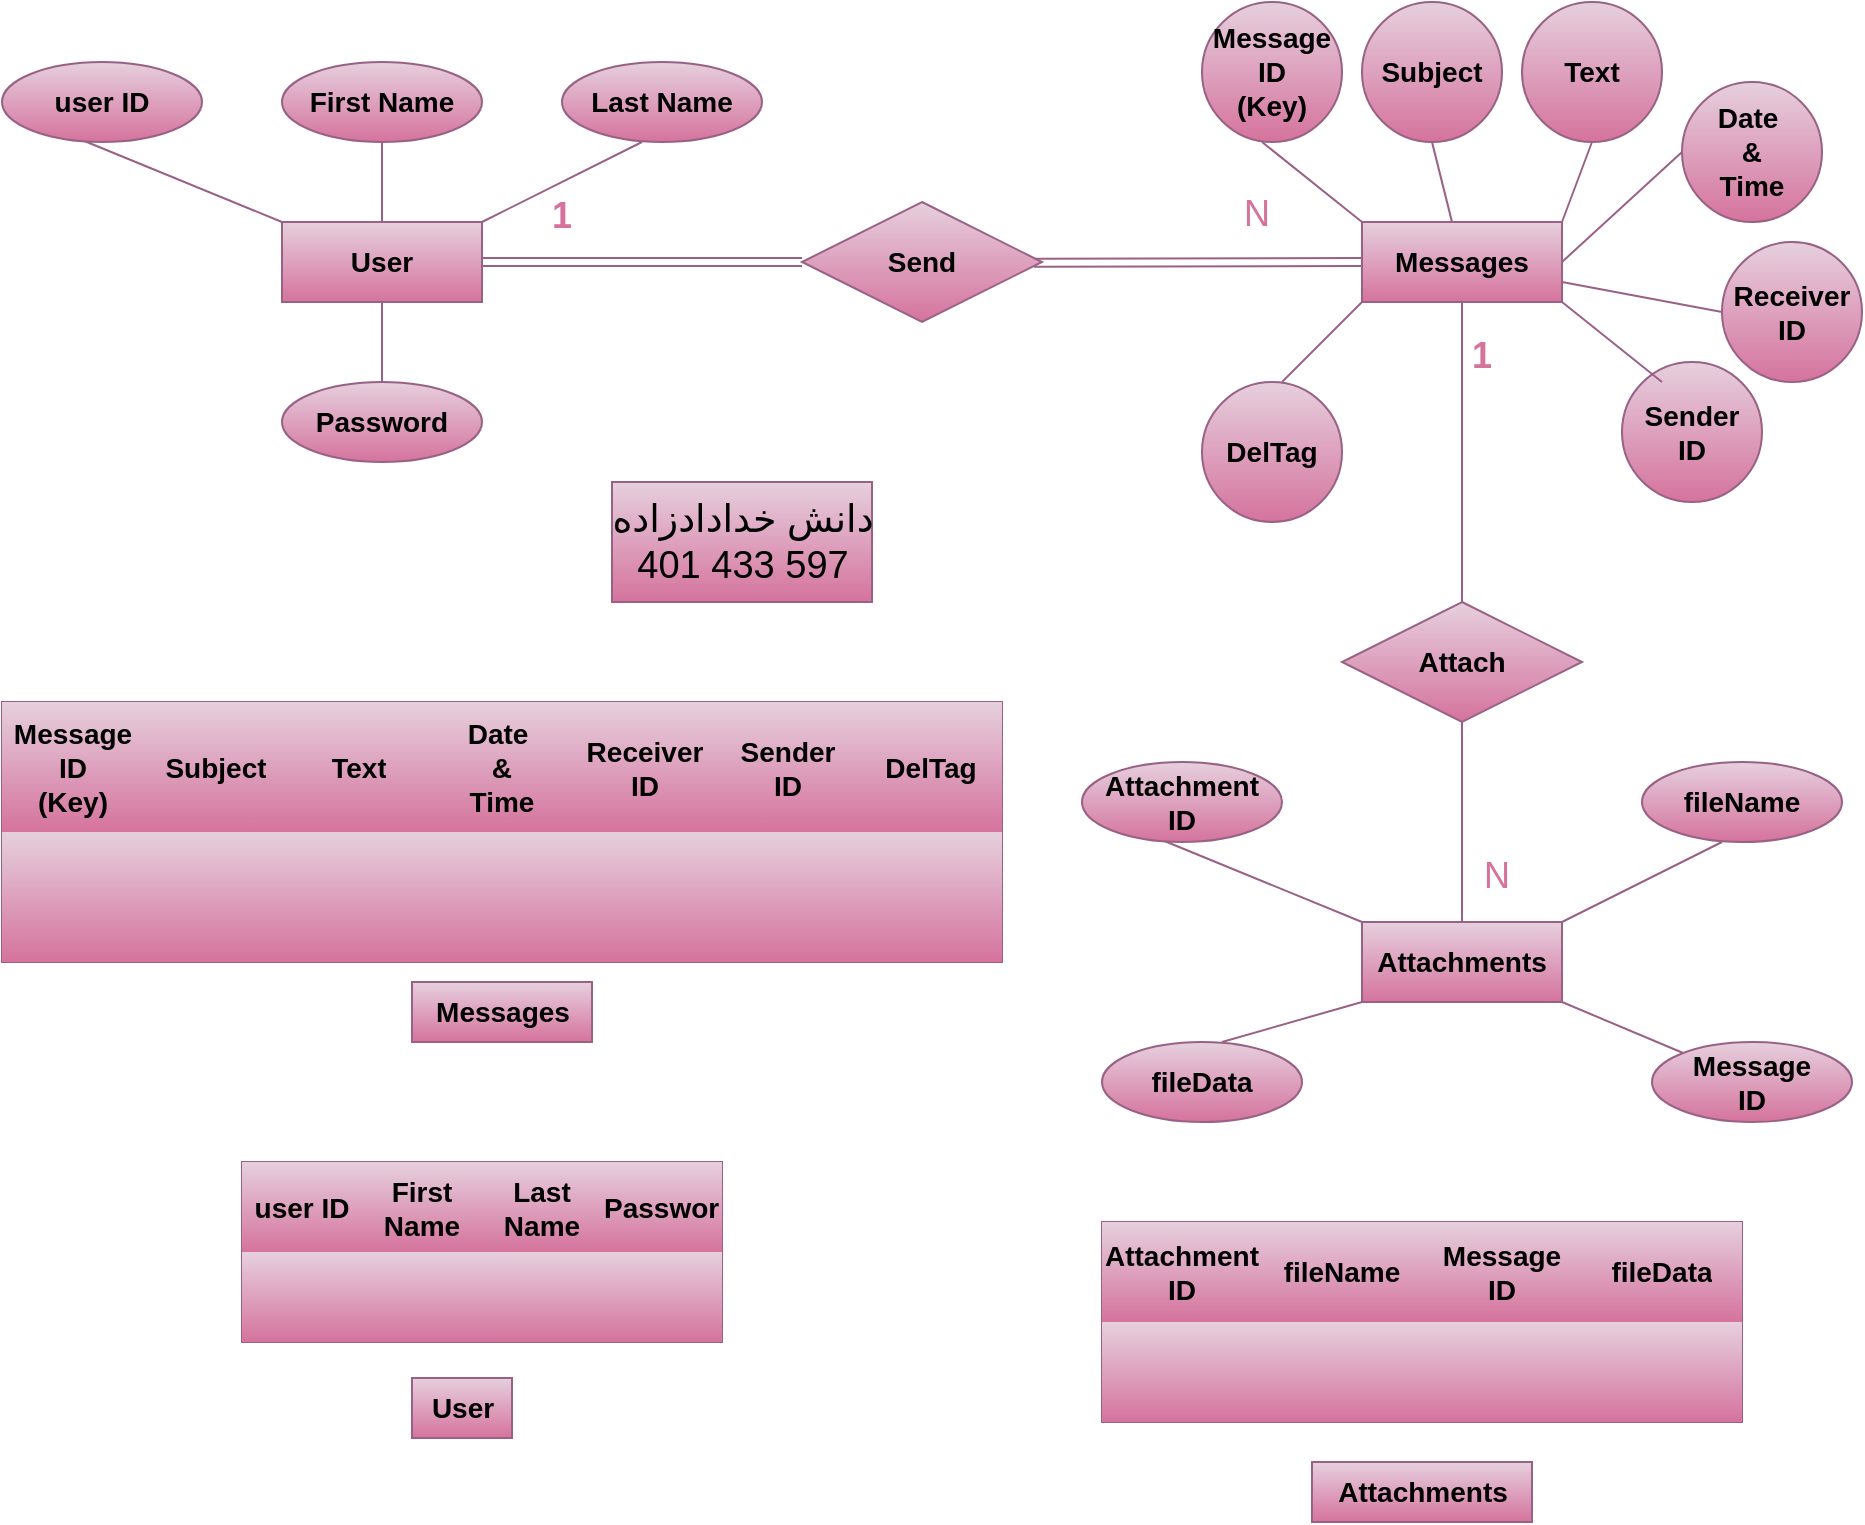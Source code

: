 <mxfile version="24.8.4">
  <diagram id="R2lEEEUBdFMjLlhIrx00" name="Page-1">
    <mxGraphModel dx="1982" dy="669" grid="1" gridSize="10" guides="1" tooltips="1" connect="1" arrows="1" fold="1" page="1" pageScale="1" pageWidth="850" pageHeight="1100" math="0" shadow="0" extFonts="Permanent Marker^https://fonts.googleapis.com/css?family=Permanent+Marker">
      <root>
        <mxCell id="0" />
        <mxCell id="1" parent="0" />
        <mxCell id="DufjBpLcltL52u9y2ums-82" value="" style="shape=table;startSize=0;container=1;collapsible=0;childLayout=tableLayout;fontSize=14;fillColor=#e6d0de;strokeColor=#996185;gradientColor=#d5739d;" vertex="1" parent="1">
          <mxGeometry x="50" y="650" width="240" height="90" as="geometry" />
        </mxCell>
        <mxCell id="DufjBpLcltL52u9y2ums-83" value="" style="shape=tableRow;horizontal=0;startSize=0;swimlaneHead=0;swimlaneBody=0;strokeColor=#996185;top=0;left=0;bottom=0;right=0;collapsible=0;dropTarget=0;fillColor=#e6d0de;points=[[0,0.5],[1,0.5]];portConstraint=eastwest;fontSize=14;gradientColor=#d5739d;" vertex="1" parent="DufjBpLcltL52u9y2ums-82">
          <mxGeometry width="240" height="45" as="geometry" />
        </mxCell>
        <mxCell id="DufjBpLcltL52u9y2ums-84" value="&lt;span style=&quot;font-size: 14px; font-weight: 700;&quot;&gt;user ID&lt;/span&gt;" style="shape=partialRectangle;html=1;whiteSpace=wrap;connectable=0;strokeColor=#996185;overflow=hidden;fillColor=#e6d0de;top=0;left=0;bottom=0;right=0;pointerEvents=1;fontSize=14;gradientColor=#d5739d;" vertex="1" parent="DufjBpLcltL52u9y2ums-83">
          <mxGeometry width="60" height="45" as="geometry">
            <mxRectangle width="60" height="45" as="alternateBounds" />
          </mxGeometry>
        </mxCell>
        <mxCell id="DufjBpLcltL52u9y2ums-85" value="&lt;span style=&quot;font-size: 14px; font-weight: 700;&quot;&gt;First Name&lt;/span&gt;" style="shape=partialRectangle;html=1;whiteSpace=wrap;connectable=0;strokeColor=#996185;overflow=hidden;fillColor=#e6d0de;top=0;left=0;bottom=0;right=0;pointerEvents=1;fontSize=14;gradientColor=#d5739d;" vertex="1" parent="DufjBpLcltL52u9y2ums-83">
          <mxGeometry x="60" width="60" height="45" as="geometry">
            <mxRectangle width="60" height="45" as="alternateBounds" />
          </mxGeometry>
        </mxCell>
        <mxCell id="DufjBpLcltL52u9y2ums-86" value="&lt;span style=&quot;font-size: 14px; font-weight: 700;&quot;&gt;Last Name&lt;/span&gt;" style="shape=partialRectangle;html=1;whiteSpace=wrap;connectable=0;strokeColor=#996185;overflow=hidden;fillColor=#e6d0de;top=0;left=0;bottom=0;right=0;pointerEvents=1;fontSize=14;gradientColor=#d5739d;" vertex="1" parent="DufjBpLcltL52u9y2ums-83">
          <mxGeometry x="120" width="60" height="45" as="geometry">
            <mxRectangle width="60" height="45" as="alternateBounds" />
          </mxGeometry>
        </mxCell>
        <mxCell id="DufjBpLcltL52u9y2ums-164" value="&lt;span style=&quot;font-size: 14px; font-weight: 700;&quot;&gt;Password&lt;/span&gt;" style="shape=partialRectangle;html=1;whiteSpace=wrap;connectable=0;strokeColor=#996185;overflow=hidden;fillColor=#e6d0de;top=0;left=0;bottom=0;right=0;pointerEvents=1;fontSize=14;gradientColor=#d5739d;" vertex="1" parent="DufjBpLcltL52u9y2ums-83">
          <mxGeometry x="180" width="60" height="45" as="geometry">
            <mxRectangle width="60" height="45" as="alternateBounds" />
          </mxGeometry>
        </mxCell>
        <mxCell id="DufjBpLcltL52u9y2ums-99" value="" style="shape=tableRow;horizontal=0;startSize=0;swimlaneHead=0;swimlaneBody=0;strokeColor=#996185;top=0;left=0;bottom=0;right=0;collapsible=0;dropTarget=0;fillColor=#e6d0de;points=[[0,0.5],[1,0.5]];portConstraint=eastwest;fontSize=14;gradientColor=#d5739d;" vertex="1" parent="DufjBpLcltL52u9y2ums-82">
          <mxGeometry y="45" width="240" height="45" as="geometry" />
        </mxCell>
        <mxCell id="DufjBpLcltL52u9y2ums-100" value="" style="shape=partialRectangle;html=1;whiteSpace=wrap;connectable=0;strokeColor=#996185;overflow=hidden;fillColor=#e6d0de;top=0;left=0;bottom=0;right=0;pointerEvents=1;fontSize=14;gradientColor=#d5739d;" vertex="1" parent="DufjBpLcltL52u9y2ums-99">
          <mxGeometry width="60" height="45" as="geometry">
            <mxRectangle width="60" height="45" as="alternateBounds" />
          </mxGeometry>
        </mxCell>
        <mxCell id="DufjBpLcltL52u9y2ums-101" value="" style="shape=partialRectangle;html=1;whiteSpace=wrap;connectable=0;strokeColor=#996185;overflow=hidden;fillColor=#e6d0de;top=0;left=0;bottom=0;right=0;pointerEvents=1;fontSize=14;gradientColor=#d5739d;" vertex="1" parent="DufjBpLcltL52u9y2ums-99">
          <mxGeometry x="60" width="60" height="45" as="geometry">
            <mxRectangle width="60" height="45" as="alternateBounds" />
          </mxGeometry>
        </mxCell>
        <mxCell id="DufjBpLcltL52u9y2ums-102" value="" style="shape=partialRectangle;html=1;whiteSpace=wrap;connectable=0;strokeColor=#996185;overflow=hidden;fillColor=#e6d0de;top=0;left=0;bottom=0;right=0;pointerEvents=1;fontSize=14;gradientColor=#d5739d;" vertex="1" parent="DufjBpLcltL52u9y2ums-99">
          <mxGeometry x="120" width="60" height="45" as="geometry">
            <mxRectangle width="60" height="45" as="alternateBounds" />
          </mxGeometry>
        </mxCell>
        <mxCell id="DufjBpLcltL52u9y2ums-165" style="shape=partialRectangle;html=1;whiteSpace=wrap;connectable=0;strokeColor=#996185;overflow=hidden;fillColor=#e6d0de;top=0;left=0;bottom=0;right=0;pointerEvents=1;fontSize=14;gradientColor=#d5739d;" vertex="1" parent="DufjBpLcltL52u9y2ums-99">
          <mxGeometry x="180" width="60" height="45" as="geometry">
            <mxRectangle width="60" height="45" as="alternateBounds" />
          </mxGeometry>
        </mxCell>
        <mxCell id="DufjBpLcltL52u9y2ums-3" value="User" style="whiteSpace=wrap;html=1;align=center;fillColor=#e6d0de;strokeColor=#996185;gradientColor=#d5739d;fontStyle=1;labelBackgroundColor=none;fontSize=14;" vertex="1" parent="1">
          <mxGeometry x="70" y="180" width="100" height="40" as="geometry" />
        </mxCell>
        <mxCell id="DufjBpLcltL52u9y2ums-12" value="" style="endArrow=none;html=1;rounded=0;entryX=0;entryY=0;entryDx=0;entryDy=0;fillColor=#e6d0de;strokeColor=#996185;gradientColor=#d5739d;fontStyle=1;labelBackgroundColor=none;align=center;fontSize=14;" edge="1" parent="1" target="DufjBpLcltL52u9y2ums-3">
          <mxGeometry relative="1" as="geometry">
            <mxPoint x="-30" y="139" as="sourcePoint" />
            <mxPoint x="130" y="139" as="targetPoint" />
          </mxGeometry>
        </mxCell>
        <mxCell id="DufjBpLcltL52u9y2ums-13" value="" style="endArrow=none;html=1;rounded=0;entryX=0.5;entryY=0;entryDx=0;entryDy=0;fillColor=#e6d0de;strokeColor=#996185;gradientColor=#d5739d;fontStyle=1;labelBackgroundColor=none;align=center;fontSize=14;" edge="1" parent="1" target="DufjBpLcltL52u9y2ums-3">
          <mxGeometry relative="1" as="geometry">
            <mxPoint x="120" y="140" as="sourcePoint" />
            <mxPoint x="120" y="190" as="targetPoint" />
          </mxGeometry>
        </mxCell>
        <mxCell id="DufjBpLcltL52u9y2ums-14" value="" style="endArrow=none;html=1;rounded=0;entryX=1;entryY=0;entryDx=0;entryDy=0;fillColor=#e6d0de;strokeColor=#996185;gradientColor=#d5739d;fontStyle=1;labelBackgroundColor=none;align=center;fontSize=14;" edge="1" parent="1" target="DufjBpLcltL52u9y2ums-3">
          <mxGeometry relative="1" as="geometry">
            <mxPoint x="250" y="140" as="sourcePoint" />
            <mxPoint x="410" y="140" as="targetPoint" />
          </mxGeometry>
        </mxCell>
        <mxCell id="DufjBpLcltL52u9y2ums-15" value="" style="endArrow=none;html=1;rounded=0;entryX=0.5;entryY=1;entryDx=0;entryDy=0;exitX=0.5;exitY=0;exitDx=0;exitDy=0;fillColor=#e6d0de;strokeColor=#996185;gradientColor=#d5739d;fontStyle=1;labelBackgroundColor=none;align=center;fontSize=14;" edge="1" parent="1" target="DufjBpLcltL52u9y2ums-3">
          <mxGeometry relative="1" as="geometry">
            <mxPoint x="120" y="260" as="sourcePoint" />
            <mxPoint x="270" y="260" as="targetPoint" />
          </mxGeometry>
        </mxCell>
        <mxCell id="DufjBpLcltL52u9y2ums-18" value="user ID" style="ellipse;whiteSpace=wrap;html=1;align=center;fillColor=#e6d0de;strokeColor=#996185;gradientColor=#d5739d;fontStyle=1;labelBackgroundColor=none;fontSize=14;" vertex="1" parent="1">
          <mxGeometry x="-70" y="100" width="100" height="40" as="geometry" />
        </mxCell>
        <mxCell id="DufjBpLcltL52u9y2ums-19" value="First Name" style="ellipse;whiteSpace=wrap;html=1;align=center;fillColor=#e6d0de;strokeColor=#996185;gradientColor=#d5739d;fontStyle=1;labelBackgroundColor=none;fontSize=14;" vertex="1" parent="1">
          <mxGeometry x="70" y="100" width="100" height="40" as="geometry" />
        </mxCell>
        <mxCell id="DufjBpLcltL52u9y2ums-20" value="Last Name" style="ellipse;whiteSpace=wrap;html=1;align=center;fillColor=#e6d0de;strokeColor=#996185;gradientColor=#d5739d;fontStyle=1;labelBackgroundColor=none;fontSize=14;" vertex="1" parent="1">
          <mxGeometry x="210" y="100" width="100" height="40" as="geometry" />
        </mxCell>
        <mxCell id="DufjBpLcltL52u9y2ums-21" value="Password" style="ellipse;whiteSpace=wrap;html=1;align=center;fillColor=#e6d0de;strokeColor=#996185;gradientColor=#d5739d;fontStyle=1;labelBackgroundColor=none;fontSize=14;" vertex="1" parent="1">
          <mxGeometry x="70" y="260" width="100" height="40" as="geometry" />
        </mxCell>
        <mxCell id="DufjBpLcltL52u9y2ums-22" value="" style="shape=link;html=1;rounded=0;entryX=1;entryY=0.5;entryDx=0;entryDy=0;exitX=0;exitY=0.5;exitDx=0;exitDy=0;fontStyle=1;labelBackgroundColor=none;align=center;fillColor=#e6d0de;gradientColor=#d5739d;strokeColor=#996185;fontSize=14;" edge="1" parent="1" source="DufjBpLcltL52u9y2ums-25" target="DufjBpLcltL52u9y2ums-3">
          <mxGeometry relative="1" as="geometry">
            <mxPoint x="370" y="200" as="sourcePoint" />
            <mxPoint x="260" y="160" as="targetPoint" />
          </mxGeometry>
        </mxCell>
        <mxCell id="DufjBpLcltL52u9y2ums-23" value="&lt;font color=&quot;#d5739d&quot; style=&quot;font-size: 18px;&quot;&gt;1&lt;/font&gt;" style="resizable=0;html=1;whiteSpace=wrap;align=center;verticalAlign=bottom;fontStyle=1;labelBackgroundColor=none;fontSize=14;" connectable="0" vertex="1" parent="DufjBpLcltL52u9y2ums-22">
          <mxGeometry x="1" relative="1" as="geometry">
            <mxPoint x="40" y="-10" as="offset" />
          </mxGeometry>
        </mxCell>
        <mxCell id="DufjBpLcltL52u9y2ums-25" value="Send" style="shape=rhombus;perimeter=rhombusPerimeter;whiteSpace=wrap;html=1;align=center;fontStyle=1;labelBackgroundColor=none;fillColor=#e6d0de;gradientColor=#d5739d;strokeColor=#996185;fontSize=14;" vertex="1" parent="1">
          <mxGeometry x="330" y="170" width="120" height="60" as="geometry" />
        </mxCell>
        <mxCell id="DufjBpLcltL52u9y2ums-26" value="Messages " style="whiteSpace=wrap;html=1;align=center;fontStyle=1;labelBackgroundColor=none;fillColor=#e6d0de;gradientColor=#d5739d;strokeColor=#996185;fontSize=14;" vertex="1" parent="1">
          <mxGeometry x="610" y="180" width="100" height="40" as="geometry" />
        </mxCell>
        <mxCell id="DufjBpLcltL52u9y2ums-33" value="&lt;font style=&quot;font-size: 14px;&quot;&gt;Message&lt;/font&gt;&lt;div style=&quot;font-size: 14px;&quot;&gt;&lt;font style=&quot;font-size: 14px;&quot;&gt;ID&lt;/font&gt;&lt;/div&gt;&lt;div style=&quot;font-size: 14px;&quot;&gt;&lt;font style=&quot;font-size: 14px;&quot;&gt;(Key)&lt;/font&gt;&lt;/div&gt;" style="ellipse;whiteSpace=wrap;html=1;align=center;fontStyle=1;labelBackgroundColor=none;fillColor=#e6d0de;gradientColor=#d5739d;strokeColor=#996185;fontSize=14;" vertex="1" parent="1">
          <mxGeometry x="530" y="70" width="70" height="70" as="geometry" />
        </mxCell>
        <mxCell id="DufjBpLcltL52u9y2ums-36" value="Subject" style="ellipse;whiteSpace=wrap;html=1;align=center;fontStyle=1;labelBackgroundColor=none;fillColor=#e6d0de;gradientColor=#d5739d;strokeColor=#996185;fontSize=14;" vertex="1" parent="1">
          <mxGeometry x="610" y="70" width="70" height="70" as="geometry" />
        </mxCell>
        <mxCell id="DufjBpLcltL52u9y2ums-43" value="Text" style="ellipse;whiteSpace=wrap;html=1;align=center;fontStyle=1;labelBackgroundColor=none;fillColor=#e6d0de;gradientColor=#d5739d;strokeColor=#996185;fontSize=14;" vertex="1" parent="1">
          <mxGeometry x="690" y="70" width="70" height="70" as="geometry" />
        </mxCell>
        <mxCell id="DufjBpLcltL52u9y2ums-44" value="Date&amp;nbsp;&lt;div style=&quot;font-size: 14px;&quot;&gt;&amp;amp;&lt;/div&gt;&lt;div style=&quot;font-size: 14px;&quot;&gt;Time&lt;/div&gt;" style="ellipse;whiteSpace=wrap;html=1;align=center;fontStyle=1;labelBackgroundColor=none;fillColor=#e6d0de;gradientColor=#d5739d;strokeColor=#996185;fontSize=14;" vertex="1" parent="1">
          <mxGeometry x="770" y="110" width="70" height="70" as="geometry" />
        </mxCell>
        <mxCell id="DufjBpLcltL52u9y2ums-45" value="Sender&lt;div style=&quot;font-size: 14px;&quot;&gt;ID&lt;/div&gt;" style="ellipse;whiteSpace=wrap;html=1;align=center;fontStyle=1;labelBackgroundColor=none;fillColor=#e6d0de;gradientColor=#d5739d;strokeColor=#996185;fontSize=14;" vertex="1" parent="1">
          <mxGeometry x="740" y="250" width="70" height="70" as="geometry" />
        </mxCell>
        <mxCell id="DufjBpLcltL52u9y2ums-46" value="Receiver&lt;div style=&quot;font-size: 14px;&quot;&gt;ID&lt;/div&gt;" style="ellipse;whiteSpace=wrap;html=1;align=center;fontStyle=1;labelBackgroundColor=none;fillColor=#e6d0de;gradientColor=#d5739d;strokeColor=#996185;fontSize=14;" vertex="1" parent="1">
          <mxGeometry x="790" y="190" width="70" height="70" as="geometry" />
        </mxCell>
        <mxCell id="DufjBpLcltL52u9y2ums-47" value="DelTag" style="ellipse;whiteSpace=wrap;html=1;align=center;fontStyle=1;labelBackgroundColor=none;fillColor=#e6d0de;gradientColor=#d5739d;strokeColor=#996185;fontSize=14;" vertex="1" parent="1">
          <mxGeometry x="530" y="260" width="70" height="70" as="geometry" />
        </mxCell>
        <mxCell id="DufjBpLcltL52u9y2ums-50" value="" style="endArrow=none;html=1;rounded=0;entryX=0;entryY=0;entryDx=0;entryDy=0;fontStyle=1;labelBackgroundColor=none;align=center;fillColor=#e6d0de;gradientColor=#d5739d;strokeColor=#996185;fontSize=14;" edge="1" parent="1" target="DufjBpLcltL52u9y2ums-26">
          <mxGeometry relative="1" as="geometry">
            <mxPoint x="560" y="140" as="sourcePoint" />
            <mxPoint x="720" y="140" as="targetPoint" />
          </mxGeometry>
        </mxCell>
        <mxCell id="DufjBpLcltL52u9y2ums-51" value="" style="endArrow=none;html=1;rounded=0;exitX=0.5;exitY=1;exitDx=0;exitDy=0;fontStyle=1;labelBackgroundColor=none;align=center;fillColor=#e6d0de;gradientColor=#d5739d;strokeColor=#996185;fontSize=14;" edge="1" parent="1" source="DufjBpLcltL52u9y2ums-36" target="DufjBpLcltL52u9y2ums-26">
          <mxGeometry relative="1" as="geometry">
            <mxPoint x="650" y="140" as="sourcePoint" />
            <mxPoint x="700" y="180" as="targetPoint" />
          </mxGeometry>
        </mxCell>
        <mxCell id="DufjBpLcltL52u9y2ums-52" value="" style="endArrow=none;html=1;rounded=0;entryX=1;entryY=0;entryDx=0;entryDy=0;exitX=0.5;exitY=1;exitDx=0;exitDy=0;fontStyle=1;labelBackgroundColor=none;align=center;fillColor=#e6d0de;gradientColor=#d5739d;strokeColor=#996185;fontSize=14;" edge="1" parent="1" source="DufjBpLcltL52u9y2ums-43" target="DufjBpLcltL52u9y2ums-26">
          <mxGeometry relative="1" as="geometry">
            <mxPoint x="580" y="160" as="sourcePoint" />
            <mxPoint x="630" y="200" as="targetPoint" />
          </mxGeometry>
        </mxCell>
        <mxCell id="DufjBpLcltL52u9y2ums-53" value="" style="endArrow=none;html=1;rounded=0;fontStyle=1;labelBackgroundColor=none;align=center;fillColor=#e6d0de;gradientColor=#d5739d;strokeColor=#996185;fontSize=14;" edge="1" parent="1">
          <mxGeometry relative="1" as="geometry">
            <mxPoint x="710" y="220" as="sourcePoint" />
            <mxPoint x="760" y="260" as="targetPoint" />
          </mxGeometry>
        </mxCell>
        <mxCell id="DufjBpLcltL52u9y2ums-54" value="" style="endArrow=none;html=1;rounded=0;entryX=0;entryY=0.5;entryDx=0;entryDy=0;fontStyle=1;labelBackgroundColor=none;align=center;fillColor=#e6d0de;gradientColor=#d5739d;strokeColor=#996185;fontSize=14;" edge="1" parent="1" target="DufjBpLcltL52u9y2ums-44">
          <mxGeometry relative="1" as="geometry">
            <mxPoint x="710" y="200" as="sourcePoint" />
            <mxPoint x="760" y="240" as="targetPoint" />
          </mxGeometry>
        </mxCell>
        <mxCell id="DufjBpLcltL52u9y2ums-55" value="" style="endArrow=none;html=1;rounded=0;entryX=0;entryY=0.5;entryDx=0;entryDy=0;fontStyle=1;labelBackgroundColor=none;align=center;fillColor=#e6d0de;gradientColor=#d5739d;strokeColor=#996185;fontSize=14;" edge="1" parent="1" target="DufjBpLcltL52u9y2ums-46">
          <mxGeometry relative="1" as="geometry">
            <mxPoint x="710" y="210" as="sourcePoint" />
            <mxPoint x="659" y="270" as="targetPoint" />
          </mxGeometry>
        </mxCell>
        <mxCell id="DufjBpLcltL52u9y2ums-58" value="" style="endArrow=none;html=1;rounded=0;entryX=0;entryY=0;entryDx=0;entryDy=0;exitX=0;exitY=1;exitDx=0;exitDy=0;fontStyle=1;labelBackgroundColor=none;align=center;fillColor=#e6d0de;gradientColor=#d5739d;strokeColor=#996185;fontSize=14;" edge="1" parent="1" source="DufjBpLcltL52u9y2ums-26">
          <mxGeometry relative="1" as="geometry">
            <mxPoint x="520" y="220" as="sourcePoint" />
            <mxPoint x="570" y="260" as="targetPoint" />
          </mxGeometry>
        </mxCell>
        <mxCell id="DufjBpLcltL52u9y2ums-59" value="" style="shape=link;html=1;rounded=0;exitX=0.967;exitY=0.507;exitDx=0;exitDy=0;exitPerimeter=0;fillColor=#e6d0de;gradientColor=#d5739d;strokeColor=#996185;fontSize=14;" edge="1" parent="1" source="DufjBpLcltL52u9y2ums-25">
          <mxGeometry relative="1" as="geometry">
            <mxPoint x="460" y="200" as="sourcePoint" />
            <mxPoint x="610" y="200" as="targetPoint" />
          </mxGeometry>
        </mxCell>
        <mxCell id="DufjBpLcltL52u9y2ums-60" value="&lt;font color=&quot;#d5739d&quot; style=&quot;font-size: 18px;&quot;&gt;N&lt;/font&gt;" style="resizable=0;html=1;whiteSpace=wrap;align=right;verticalAlign=bottom;fontSize=14;" connectable="0" vertex="1" parent="DufjBpLcltL52u9y2ums-59">
          <mxGeometry x="1" relative="1" as="geometry">
            <mxPoint x="-45" y="-10" as="offset" />
          </mxGeometry>
        </mxCell>
        <mxCell id="DufjBpLcltL52u9y2ums-62" value="Attachments " style="whiteSpace=wrap;html=1;align=center;fillColor=#e6d0de;strokeColor=#996185;gradientColor=#d5739d;fontStyle=1;labelBackgroundColor=none;fontSize=14;" vertex="1" parent="1">
          <mxGeometry x="610" y="530" width="100" height="40" as="geometry" />
        </mxCell>
        <mxCell id="DufjBpLcltL52u9y2ums-63" value="" style="endArrow=none;html=1;rounded=0;entryX=0;entryY=0;entryDx=0;entryDy=0;fillColor=#e6d0de;strokeColor=#996185;gradientColor=#d5739d;fontStyle=1;labelBackgroundColor=none;align=center;fontSize=14;" edge="1" parent="1" target="DufjBpLcltL52u9y2ums-62">
          <mxGeometry relative="1" as="geometry">
            <mxPoint x="510" y="489" as="sourcePoint" />
            <mxPoint x="670" y="489" as="targetPoint" />
          </mxGeometry>
        </mxCell>
        <mxCell id="DufjBpLcltL52u9y2ums-64" value="" style="endArrow=none;html=1;rounded=0;entryX=0.5;entryY=0;entryDx=0;entryDy=0;fillColor=#e6d0de;strokeColor=#996185;gradientColor=#d5739d;fontStyle=1;labelBackgroundColor=none;align=center;exitX=0.5;exitY=1;exitDx=0;exitDy=0;fontSize=14;" edge="1" parent="1" target="DufjBpLcltL52u9y2ums-62" source="DufjBpLcltL52u9y2ums-78">
          <mxGeometry relative="1" as="geometry">
            <mxPoint x="660" y="440" as="sourcePoint" />
            <mxPoint x="660" y="540" as="targetPoint" />
          </mxGeometry>
        </mxCell>
        <mxCell id="DufjBpLcltL52u9y2ums-65" value="" style="endArrow=none;html=1;rounded=0;entryX=1;entryY=0;entryDx=0;entryDy=0;fillColor=#e6d0de;strokeColor=#996185;gradientColor=#d5739d;fontStyle=1;labelBackgroundColor=none;align=center;fontSize=14;" edge="1" parent="1" target="DufjBpLcltL52u9y2ums-62">
          <mxGeometry relative="1" as="geometry">
            <mxPoint x="790" y="490" as="sourcePoint" />
            <mxPoint x="950" y="490" as="targetPoint" />
          </mxGeometry>
        </mxCell>
        <mxCell id="DufjBpLcltL52u9y2ums-66" value="" style="endArrow=none;html=1;rounded=0;entryX=1;entryY=1;entryDx=0;entryDy=0;fillColor=#e6d0de;strokeColor=#996185;gradientColor=#d5739d;fontStyle=1;labelBackgroundColor=none;align=center;fontSize=14;" edge="1" parent="1" target="DufjBpLcltL52u9y2ums-62" source="DufjBpLcltL52u9y2ums-70">
          <mxGeometry relative="1" as="geometry">
            <mxPoint x="660" y="610" as="sourcePoint" />
            <mxPoint x="810" y="610" as="targetPoint" />
          </mxGeometry>
        </mxCell>
        <mxCell id="DufjBpLcltL52u9y2ums-67" value="Attachment&lt;div style=&quot;font-size: 14px;&quot;&gt;ID&lt;/div&gt;" style="ellipse;whiteSpace=wrap;html=1;align=center;fillColor=#e6d0de;strokeColor=#996185;gradientColor=#d5739d;fontStyle=1;labelBackgroundColor=none;fontSize=14;" vertex="1" parent="1">
          <mxGeometry x="470" y="450" width="100" height="40" as="geometry" />
        </mxCell>
        <mxCell id="DufjBpLcltL52u9y2ums-68" value="fileData" style="ellipse;whiteSpace=wrap;html=1;align=center;fillColor=#e6d0de;strokeColor=#996185;gradientColor=#d5739d;fontStyle=1;labelBackgroundColor=none;fontSize=14;" vertex="1" parent="1">
          <mxGeometry x="480" y="590" width="100" height="40" as="geometry" />
        </mxCell>
        <mxCell id="DufjBpLcltL52u9y2ums-69" value="fileName" style="ellipse;whiteSpace=wrap;html=1;align=center;fillColor=#e6d0de;strokeColor=#996185;gradientColor=#d5739d;fontStyle=1;labelBackgroundColor=none;fontSize=14;" vertex="1" parent="1">
          <mxGeometry x="750" y="450" width="100" height="40" as="geometry" />
        </mxCell>
        <mxCell id="DufjBpLcltL52u9y2ums-70" value="Message&lt;div style=&quot;font-size: 14px;&quot;&gt;ID&lt;/div&gt;" style="ellipse;whiteSpace=wrap;html=1;align=center;fillColor=#e6d0de;strokeColor=#996185;gradientColor=#d5739d;fontStyle=1;labelBackgroundColor=none;fontSize=14;" vertex="1" parent="1">
          <mxGeometry x="755" y="590" width="100" height="40" as="geometry" />
        </mxCell>
        <mxCell id="DufjBpLcltL52u9y2ums-76" value="" style="endArrow=none;html=1;rounded=0;exitX=0;exitY=1;exitDx=0;exitDy=0;fillColor=#e6d0de;gradientColor=#d5739d;strokeColor=#996185;fontSize=14;" edge="1" parent="1" source="DufjBpLcltL52u9y2ums-62">
          <mxGeometry relative="1" as="geometry">
            <mxPoint x="380" y="590" as="sourcePoint" />
            <mxPoint x="540" y="590" as="targetPoint" />
          </mxGeometry>
        </mxCell>
        <mxCell id="DufjBpLcltL52u9y2ums-78" value="&lt;span style=&quot;font-weight: 700; font-size: 14px;&quot;&gt;Attach&lt;/span&gt;" style="shape=rhombus;perimeter=rhombusPerimeter;whiteSpace=wrap;html=1;align=center;fillColor=#e6d0de;gradientColor=#d5739d;strokeColor=#996185;fontSize=14;" vertex="1" parent="1">
          <mxGeometry x="600" y="370" width="120" height="60" as="geometry" />
        </mxCell>
        <mxCell id="DufjBpLcltL52u9y2ums-79" value="" style="endArrow=none;html=1;rounded=0;exitX=0.5;exitY=0;exitDx=0;exitDy=0;entryX=0.5;entryY=1;entryDx=0;entryDy=0;fillColor=#e6d0de;gradientColor=#d5739d;strokeColor=#996185;fontSize=14;" edge="1" parent="1" source="DufjBpLcltL52u9y2ums-78" target="DufjBpLcltL52u9y2ums-26">
          <mxGeometry relative="1" as="geometry">
            <mxPoint x="620" y="320" as="sourcePoint" />
            <mxPoint x="780" y="320" as="targetPoint" />
          </mxGeometry>
        </mxCell>
        <mxCell id="DufjBpLcltL52u9y2ums-80" value="&lt;font color=&quot;#d5739d&quot; style=&quot;font-size: 18px;&quot;&gt;1&lt;/font&gt;" style="resizable=0;html=1;whiteSpace=wrap;align=center;verticalAlign=bottom;fontStyle=1;labelBackgroundColor=none;fontSize=14;" connectable="0" vertex="1" parent="1">
          <mxGeometry x="670" y="260" as="geometry" />
        </mxCell>
        <mxCell id="DufjBpLcltL52u9y2ums-81" value="&lt;font color=&quot;#d5739d&quot; style=&quot;font-size: 18px;&quot;&gt;N&lt;/font&gt;" style="resizable=0;html=1;whiteSpace=wrap;align=right;verticalAlign=bottom;fontSize=14;" connectable="0" vertex="1" parent="1">
          <mxGeometry x="574.569" y="200.001" as="geometry">
            <mxPoint x="111" y="320" as="offset" />
          </mxGeometry>
        </mxCell>
        <mxCell id="DufjBpLcltL52u9y2ums-168" value="&lt;span style=&quot;font-size: 14px; font-weight: 700; text-wrap-mode: wrap;&quot;&gt;User&lt;/span&gt;" style="text;html=1;align=center;verticalAlign=middle;resizable=0;points=[];autosize=1;strokeColor=#996185;fillColor=#e6d0de;fontSize=14;gradientColor=#d5739d;" vertex="1" parent="1">
          <mxGeometry x="135" y="758" width="50" height="30" as="geometry" />
        </mxCell>
        <mxCell id="DufjBpLcltL52u9y2ums-169" value="" style="shape=table;startSize=0;container=1;collapsible=0;childLayout=tableLayout;fontSize=14;fillColor=#e6d0de;gradientColor=#d5739d;strokeColor=#996185;" vertex="1" parent="1">
          <mxGeometry x="-70" y="420" width="500" height="130" as="geometry" />
        </mxCell>
        <mxCell id="DufjBpLcltL52u9y2ums-170" value="" style="shape=tableRow;horizontal=0;startSize=0;swimlaneHead=0;swimlaneBody=0;strokeColor=#996185;top=0;left=0;bottom=0;right=0;collapsible=0;dropTarget=0;fillColor=#e6d0de;points=[[0,0.5],[1,0.5]];portConstraint=eastwest;fontSize=14;gradientColor=#d5739d;" vertex="1" parent="DufjBpLcltL52u9y2ums-169">
          <mxGeometry width="500" height="65" as="geometry" />
        </mxCell>
        <mxCell id="DufjBpLcltL52u9y2ums-171" value="&lt;font style=&quot;font-weight: 700; font-size: 14px;&quot;&gt;Message&lt;/font&gt;&lt;div style=&quot;font-weight: 700; font-size: 14px;&quot;&gt;ID&lt;/div&gt;&lt;div style=&quot;font-weight: 700; font-size: 14px;&quot;&gt;(Key)&lt;/div&gt;" style="shape=partialRectangle;html=1;whiteSpace=wrap;connectable=0;strokeColor=#996185;overflow=hidden;fillColor=#e6d0de;top=0;left=0;bottom=0;right=0;pointerEvents=1;fontSize=14;gradientColor=#d5739d;" vertex="1" parent="DufjBpLcltL52u9y2ums-170">
          <mxGeometry width="71" height="65" as="geometry">
            <mxRectangle width="71" height="65" as="alternateBounds" />
          </mxGeometry>
        </mxCell>
        <mxCell id="DufjBpLcltL52u9y2ums-172" value="&lt;span style=&quot;font-size: 14px; font-weight: 700;&quot;&gt;Subject&lt;/span&gt;" style="shape=partialRectangle;html=1;whiteSpace=wrap;connectable=0;strokeColor=#996185;overflow=hidden;fillColor=#e6d0de;top=0;left=0;bottom=0;right=0;pointerEvents=1;fontSize=14;gradientColor=#d5739d;" vertex="1" parent="DufjBpLcltL52u9y2ums-170">
          <mxGeometry x="71" width="72" height="65" as="geometry">
            <mxRectangle width="72" height="65" as="alternateBounds" />
          </mxGeometry>
        </mxCell>
        <mxCell id="DufjBpLcltL52u9y2ums-173" value="&lt;span style=&quot;font-size: 14px; font-weight: 700;&quot;&gt;Text&lt;/span&gt;" style="shape=partialRectangle;html=1;whiteSpace=wrap;connectable=0;strokeColor=#996185;overflow=hidden;fillColor=#e6d0de;top=0;left=0;bottom=0;right=0;pointerEvents=1;fontSize=14;gradientColor=#d5739d;" vertex="1" parent="DufjBpLcltL52u9y2ums-170">
          <mxGeometry x="143" width="71" height="65" as="geometry">
            <mxRectangle width="71" height="65" as="alternateBounds" />
          </mxGeometry>
        </mxCell>
        <mxCell id="DufjBpLcltL52u9y2ums-174" value="&lt;span style=&quot;font-size: 14px; font-weight: 700;&quot;&gt;Date&amp;nbsp;&lt;/span&gt;&lt;div style=&quot;font-size: 14px; font-weight: 700;&quot;&gt;&amp;amp;&lt;/div&gt;&lt;div style=&quot;font-size: 14px; font-weight: 700;&quot;&gt;Time&lt;/div&gt;" style="shape=partialRectangle;html=1;whiteSpace=wrap;connectable=0;strokeColor=#996185;overflow=hidden;fillColor=#e6d0de;top=0;left=0;bottom=0;right=0;pointerEvents=1;fontSize=14;gradientColor=#d5739d;" vertex="1" parent="DufjBpLcltL52u9y2ums-170">
          <mxGeometry x="214" width="72" height="65" as="geometry">
            <mxRectangle width="72" height="65" as="alternateBounds" />
          </mxGeometry>
        </mxCell>
        <mxCell id="DufjBpLcltL52u9y2ums-185" value="&lt;span style=&quot;font-size: 14px; font-weight: 700;&quot;&gt;Receiver&lt;/span&gt;&lt;div style=&quot;font-size: 14px; font-weight: 700;&quot;&gt;ID&lt;/div&gt;" style="shape=partialRectangle;html=1;whiteSpace=wrap;connectable=0;strokeColor=#996185;overflow=hidden;fillColor=#e6d0de;top=0;left=0;bottom=0;right=0;pointerEvents=1;fontSize=14;gradientColor=#d5739d;" vertex="1" parent="DufjBpLcltL52u9y2ums-170">
          <mxGeometry x="286" width="71" height="65" as="geometry">
            <mxRectangle width="71" height="65" as="alternateBounds" />
          </mxGeometry>
        </mxCell>
        <mxCell id="DufjBpLcltL52u9y2ums-183" value="&lt;span style=&quot;font-size: 14px; font-weight: 700;&quot;&gt;Sender&lt;/span&gt;&lt;div style=&quot;font-size: 14px; font-weight: 700;&quot;&gt;ID&lt;/div&gt;" style="shape=partialRectangle;html=1;whiteSpace=wrap;connectable=0;strokeColor=#996185;overflow=hidden;fillColor=#e6d0de;top=0;left=0;bottom=0;right=0;pointerEvents=1;fontSize=14;gradientColor=#d5739d;" vertex="1" parent="DufjBpLcltL52u9y2ums-170">
          <mxGeometry x="357" width="72" height="65" as="geometry">
            <mxRectangle width="72" height="65" as="alternateBounds" />
          </mxGeometry>
        </mxCell>
        <mxCell id="DufjBpLcltL52u9y2ums-181" value="&lt;span style=&quot;font-size: 14px; font-weight: 700;&quot;&gt;DelTag&lt;/span&gt;" style="shape=partialRectangle;html=1;whiteSpace=wrap;connectable=0;strokeColor=#996185;overflow=hidden;fillColor=#e6d0de;top=0;left=0;bottom=0;right=0;pointerEvents=1;fontSize=14;gradientColor=#d5739d;" vertex="1" parent="DufjBpLcltL52u9y2ums-170">
          <mxGeometry x="429" width="71" height="65" as="geometry">
            <mxRectangle width="71" height="65" as="alternateBounds" />
          </mxGeometry>
        </mxCell>
        <mxCell id="DufjBpLcltL52u9y2ums-175" value="" style="shape=tableRow;horizontal=0;startSize=0;swimlaneHead=0;swimlaneBody=0;strokeColor=#996185;top=0;left=0;bottom=0;right=0;collapsible=0;dropTarget=0;fillColor=#e6d0de;points=[[0,0.5],[1,0.5]];portConstraint=eastwest;fontSize=14;gradientColor=#d5739d;" vertex="1" parent="DufjBpLcltL52u9y2ums-169">
          <mxGeometry y="65" width="500" height="65" as="geometry" />
        </mxCell>
        <mxCell id="DufjBpLcltL52u9y2ums-176" value="" style="shape=partialRectangle;html=1;whiteSpace=wrap;connectable=0;strokeColor=#996185;overflow=hidden;fillColor=#e6d0de;top=0;left=0;bottom=0;right=0;pointerEvents=1;fontSize=14;gradientColor=#d5739d;" vertex="1" parent="DufjBpLcltL52u9y2ums-175">
          <mxGeometry width="71" height="65" as="geometry">
            <mxRectangle width="71" height="65" as="alternateBounds" />
          </mxGeometry>
        </mxCell>
        <mxCell id="DufjBpLcltL52u9y2ums-177" value="" style="shape=partialRectangle;html=1;whiteSpace=wrap;connectable=0;strokeColor=#996185;overflow=hidden;fillColor=#e6d0de;top=0;left=0;bottom=0;right=0;pointerEvents=1;fontSize=14;gradientColor=#d5739d;" vertex="1" parent="DufjBpLcltL52u9y2ums-175">
          <mxGeometry x="71" width="72" height="65" as="geometry">
            <mxRectangle width="72" height="65" as="alternateBounds" />
          </mxGeometry>
        </mxCell>
        <mxCell id="DufjBpLcltL52u9y2ums-178" value="" style="shape=partialRectangle;html=1;whiteSpace=wrap;connectable=0;strokeColor=#996185;overflow=hidden;fillColor=#e6d0de;top=0;left=0;bottom=0;right=0;pointerEvents=1;fontSize=14;gradientColor=#d5739d;" vertex="1" parent="DufjBpLcltL52u9y2ums-175">
          <mxGeometry x="143" width="71" height="65" as="geometry">
            <mxRectangle width="71" height="65" as="alternateBounds" />
          </mxGeometry>
        </mxCell>
        <mxCell id="DufjBpLcltL52u9y2ums-179" style="shape=partialRectangle;html=1;whiteSpace=wrap;connectable=0;strokeColor=#996185;overflow=hidden;fillColor=#e6d0de;top=0;left=0;bottom=0;right=0;pointerEvents=1;fontSize=14;gradientColor=#d5739d;" vertex="1" parent="DufjBpLcltL52u9y2ums-175">
          <mxGeometry x="214" width="72" height="65" as="geometry">
            <mxRectangle width="72" height="65" as="alternateBounds" />
          </mxGeometry>
        </mxCell>
        <mxCell id="DufjBpLcltL52u9y2ums-186" style="shape=partialRectangle;html=1;whiteSpace=wrap;connectable=0;strokeColor=#996185;overflow=hidden;fillColor=#e6d0de;top=0;left=0;bottom=0;right=0;pointerEvents=1;fontSize=14;gradientColor=#d5739d;" vertex="1" parent="DufjBpLcltL52u9y2ums-175">
          <mxGeometry x="286" width="71" height="65" as="geometry">
            <mxRectangle width="71" height="65" as="alternateBounds" />
          </mxGeometry>
        </mxCell>
        <mxCell id="DufjBpLcltL52u9y2ums-184" style="shape=partialRectangle;html=1;whiteSpace=wrap;connectable=0;strokeColor=#996185;overflow=hidden;fillColor=#e6d0de;top=0;left=0;bottom=0;right=0;pointerEvents=1;fontSize=14;gradientColor=#d5739d;" vertex="1" parent="DufjBpLcltL52u9y2ums-175">
          <mxGeometry x="357" width="72" height="65" as="geometry">
            <mxRectangle width="72" height="65" as="alternateBounds" />
          </mxGeometry>
        </mxCell>
        <mxCell id="DufjBpLcltL52u9y2ums-182" style="shape=partialRectangle;html=1;whiteSpace=wrap;connectable=0;strokeColor=#996185;overflow=hidden;fillColor=#e6d0de;top=0;left=0;bottom=0;right=0;pointerEvents=1;fontSize=14;gradientColor=#d5739d;" vertex="1" parent="DufjBpLcltL52u9y2ums-175">
          <mxGeometry x="429" width="71" height="65" as="geometry">
            <mxRectangle width="71" height="65" as="alternateBounds" />
          </mxGeometry>
        </mxCell>
        <mxCell id="DufjBpLcltL52u9y2ums-180" value="&lt;span style=&quot;font-size: 14px; font-weight: 700; text-wrap-mode: wrap;&quot;&gt;Messages&lt;/span&gt;" style="text;html=1;align=center;verticalAlign=middle;resizable=0;points=[];autosize=1;strokeColor=#996185;fillColor=#e6d0de;fontSize=14;gradientColor=#d5739d;" vertex="1" parent="1">
          <mxGeometry x="135" y="560" width="90" height="30" as="geometry" />
        </mxCell>
        <mxCell id="DufjBpLcltL52u9y2ums-187" value="" style="shape=table;startSize=0;container=1;collapsible=0;childLayout=tableLayout;fontSize=14;fillColor=#e6d0de;strokeColor=#996185;gradientColor=#d5739d;" vertex="1" parent="1">
          <mxGeometry x="480" y="680" width="320" height="100" as="geometry" />
        </mxCell>
        <mxCell id="DufjBpLcltL52u9y2ums-188" value="" style="shape=tableRow;horizontal=0;startSize=0;swimlaneHead=0;swimlaneBody=0;strokeColor=#996185;top=0;left=0;bottom=0;right=0;collapsible=0;dropTarget=0;fillColor=#e6d0de;points=[[0,0.5],[1,0.5]];portConstraint=eastwest;fontSize=14;gradientColor=#d5739d;" vertex="1" parent="DufjBpLcltL52u9y2ums-187">
          <mxGeometry width="320" height="50" as="geometry" />
        </mxCell>
        <mxCell id="DufjBpLcltL52u9y2ums-189" value="&lt;span style=&quot;font-size: 14px; font-weight: 700;&quot;&gt;Attachment&lt;/span&gt;&lt;div style=&quot;font-size: 14px; font-weight: 700;&quot;&gt;ID&lt;/div&gt;" style="shape=partialRectangle;html=1;whiteSpace=wrap;connectable=0;strokeColor=#996185;overflow=hidden;fillColor=#e6d0de;top=0;left=0;bottom=0;right=0;pointerEvents=1;fontSize=14;gradientColor=#d5739d;" vertex="1" parent="DufjBpLcltL52u9y2ums-188">
          <mxGeometry width="80" height="50" as="geometry">
            <mxRectangle width="80" height="50" as="alternateBounds" />
          </mxGeometry>
        </mxCell>
        <mxCell id="DufjBpLcltL52u9y2ums-190" value="&lt;span style=&quot;font-size: 14px; font-weight: 700;&quot;&gt;fileName&lt;/span&gt;" style="shape=partialRectangle;html=1;whiteSpace=wrap;connectable=0;strokeColor=#996185;overflow=hidden;fillColor=#e6d0de;top=0;left=0;bottom=0;right=0;pointerEvents=1;fontSize=14;gradientColor=#d5739d;" vertex="1" parent="DufjBpLcltL52u9y2ums-188">
          <mxGeometry x="80" width="80" height="50" as="geometry">
            <mxRectangle width="80" height="50" as="alternateBounds" />
          </mxGeometry>
        </mxCell>
        <mxCell id="DufjBpLcltL52u9y2ums-191" value="&lt;span style=&quot;font-size: 14px; font-weight: 700;&quot;&gt;Message&lt;/span&gt;&lt;div style=&quot;font-size: 14px; font-weight: 700;&quot;&gt;ID&lt;/div&gt;" style="shape=partialRectangle;html=1;whiteSpace=wrap;connectable=0;strokeColor=#996185;overflow=hidden;fillColor=#e6d0de;top=0;left=0;bottom=0;right=0;pointerEvents=1;fontSize=14;gradientColor=#d5739d;" vertex="1" parent="DufjBpLcltL52u9y2ums-188">
          <mxGeometry x="160" width="80" height="50" as="geometry">
            <mxRectangle width="80" height="50" as="alternateBounds" />
          </mxGeometry>
        </mxCell>
        <mxCell id="DufjBpLcltL52u9y2ums-192" value="&lt;span style=&quot;font-size: 14px; font-weight: 700;&quot;&gt;fileData&lt;/span&gt;" style="shape=partialRectangle;html=1;whiteSpace=wrap;connectable=0;strokeColor=#996185;overflow=hidden;fillColor=#e6d0de;top=0;left=0;bottom=0;right=0;pointerEvents=1;fontSize=14;gradientColor=#d5739d;" vertex="1" parent="DufjBpLcltL52u9y2ums-188">
          <mxGeometry x="240" width="80" height="50" as="geometry">
            <mxRectangle width="80" height="50" as="alternateBounds" />
          </mxGeometry>
        </mxCell>
        <mxCell id="DufjBpLcltL52u9y2ums-193" value="" style="shape=tableRow;horizontal=0;startSize=0;swimlaneHead=0;swimlaneBody=0;strokeColor=#996185;top=0;left=0;bottom=0;right=0;collapsible=0;dropTarget=0;fillColor=#e6d0de;points=[[0,0.5],[1,0.5]];portConstraint=eastwest;fontSize=14;gradientColor=#d5739d;" vertex="1" parent="DufjBpLcltL52u9y2ums-187">
          <mxGeometry y="50" width="320" height="50" as="geometry" />
        </mxCell>
        <mxCell id="DufjBpLcltL52u9y2ums-194" value="" style="shape=partialRectangle;html=1;whiteSpace=wrap;connectable=0;strokeColor=#996185;overflow=hidden;fillColor=#e6d0de;top=0;left=0;bottom=0;right=0;pointerEvents=1;fontSize=14;gradientColor=#d5739d;" vertex="1" parent="DufjBpLcltL52u9y2ums-193">
          <mxGeometry width="80" height="50" as="geometry">
            <mxRectangle width="80" height="50" as="alternateBounds" />
          </mxGeometry>
        </mxCell>
        <mxCell id="DufjBpLcltL52u9y2ums-195" value="" style="shape=partialRectangle;html=1;whiteSpace=wrap;connectable=0;strokeColor=#996185;overflow=hidden;fillColor=#e6d0de;top=0;left=0;bottom=0;right=0;pointerEvents=1;fontSize=14;gradientColor=#d5739d;" vertex="1" parent="DufjBpLcltL52u9y2ums-193">
          <mxGeometry x="80" width="80" height="50" as="geometry">
            <mxRectangle width="80" height="50" as="alternateBounds" />
          </mxGeometry>
        </mxCell>
        <mxCell id="DufjBpLcltL52u9y2ums-196" value="" style="shape=partialRectangle;html=1;whiteSpace=wrap;connectable=0;strokeColor=#996185;overflow=hidden;fillColor=#e6d0de;top=0;left=0;bottom=0;right=0;pointerEvents=1;fontSize=14;gradientColor=#d5739d;" vertex="1" parent="DufjBpLcltL52u9y2ums-193">
          <mxGeometry x="160" width="80" height="50" as="geometry">
            <mxRectangle width="80" height="50" as="alternateBounds" />
          </mxGeometry>
        </mxCell>
        <mxCell id="DufjBpLcltL52u9y2ums-197" style="shape=partialRectangle;html=1;whiteSpace=wrap;connectable=0;strokeColor=#996185;overflow=hidden;fillColor=#e6d0de;top=0;left=0;bottom=0;right=0;pointerEvents=1;fontSize=14;gradientColor=#d5739d;" vertex="1" parent="DufjBpLcltL52u9y2ums-193">
          <mxGeometry x="240" width="80" height="50" as="geometry">
            <mxRectangle width="80" height="50" as="alternateBounds" />
          </mxGeometry>
        </mxCell>
        <mxCell id="DufjBpLcltL52u9y2ums-198" value="&lt;span style=&quot;font-size: 14px; font-weight: 700; text-wrap-mode: wrap;&quot;&gt;Attachments&lt;/span&gt;" style="text;html=1;align=center;verticalAlign=middle;resizable=0;points=[];autosize=1;strokeColor=#996185;fillColor=#e6d0de;fontSize=14;gradientColor=#d5739d;" vertex="1" parent="1">
          <mxGeometry x="585" y="800" width="110" height="30" as="geometry" />
        </mxCell>
        <mxCell id="DufjBpLcltL52u9y2ums-199" value="&lt;div&gt;&lt;span style=&quot;font-size: 19px; background-color: initial;&quot;&gt;دانش خدادادزاده&lt;/span&gt;&lt;/div&gt;&lt;div&gt;&lt;span style=&quot;font-size: 19px;&quot;&gt;401 433 597&lt;/span&gt;&lt;/div&gt;" style="text;html=1;align=center;verticalAlign=middle;resizable=0;points=[];autosize=1;strokeColor=#996185;fillColor=#e6d0de;gradientColor=#d5739d;" vertex="1" parent="1">
          <mxGeometry x="235" y="310" width="130" height="60" as="geometry" />
        </mxCell>
      </root>
    </mxGraphModel>
  </diagram>
</mxfile>
